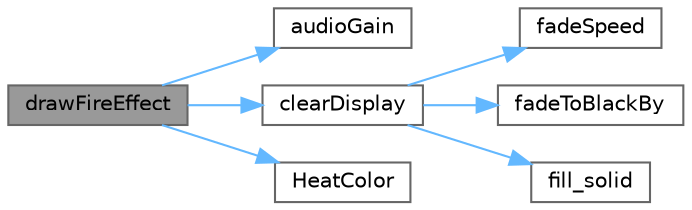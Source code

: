 digraph "drawFireEffect"
{
 // INTERACTIVE_SVG=YES
 // LATEX_PDF_SIZE
  bgcolor="transparent";
  edge [fontname=Helvetica,fontsize=10,labelfontname=Helvetica,labelfontsize=10];
  node [fontname=Helvetica,fontsize=10,shape=box,height=0.2,width=0.4];
  rankdir="LR";
  Node1 [id="Node000001",label="drawFireEffect",height=0.2,width=0.4,color="gray40", fillcolor="grey60", style="filled", fontcolor="black",tooltip=" "];
  Node1 -> Node2 [id="edge1_Node000001_Node000002",color="steelblue1",style="solid",tooltip=" "];
  Node2 [id="Node000002",label="audioGain",height=0.2,width=0.4,color="grey40", fillcolor="white", style="filled",URL="$da/dc7/advanced_8h_abd84f2f97c080f743cb0de181adcd8c7.html#abd84f2f97c080f743cb0de181adcd8c7",tooltip=" "];
  Node1 -> Node3 [id="edge2_Node000001_Node000003",color="steelblue1",style="solid",tooltip=" "];
  Node3 [id="Node000003",label="clearDisplay",height=0.2,width=0.4,color="grey40", fillcolor="white", style="filled",URL="$da/dc7/advanced_8h_afaa5f070126ac5184a648b484e7cf276.html#afaa5f070126ac5184a648b484e7cf276",tooltip=" "];
  Node3 -> Node4 [id="edge3_Node000003_Node000004",color="steelblue1",style="solid",tooltip=" "];
  Node4 [id="Node000004",label="fadeSpeed",height=0.2,width=0.4,color="grey40", fillcolor="white", style="filled",URL="$da/dc7/advanced_8h_a40fb0ce80fe239814f5a2d21922802b3.html#a40fb0ce80fe239814f5a2d21922802b3",tooltip=" "];
  Node3 -> Node5 [id="edge4_Node000003_Node000005",color="steelblue1",style="solid",tooltip=" "];
  Node5 [id="Node000005",label="fadeToBlackBy",height=0.2,width=0.4,color="grey40", fillcolor="white", style="filled",URL="$d1/dfb/colorutils_8h_a399e4e094995b8e97420b89a2dd6548b.html#a399e4e094995b8e97420b89a2dd6548b",tooltip=" "];
  Node3 -> Node6 [id="edge5_Node000003_Node000006",color="steelblue1",style="solid",tooltip=" "];
  Node6 [id="Node000006",label="fill_solid",height=0.2,width=0.4,color="grey40", fillcolor="white", style="filled",URL="$d1/dfb/colorutils_8h_afcada3a28df2b4491cbee30297e39ea7.html#afcada3a28df2b4491cbee30297e39ea7",tooltip="Fill a range of LEDs with a solid color."];
  Node1 -> Node7 [id="edge6_Node000001_Node000007",color="steelblue1",style="solid",tooltip=" "];
  Node7 [id="Node000007",label="HeatColor",height=0.2,width=0.4,color="grey40", fillcolor="white", style="filled",URL="$d1/dfb/colorutils_8h_aac6ad82ff641101be4fba19db9fc5dbe.html#aac6ad82ff641101be4fba19db9fc5dbe",tooltip=" "];
}
